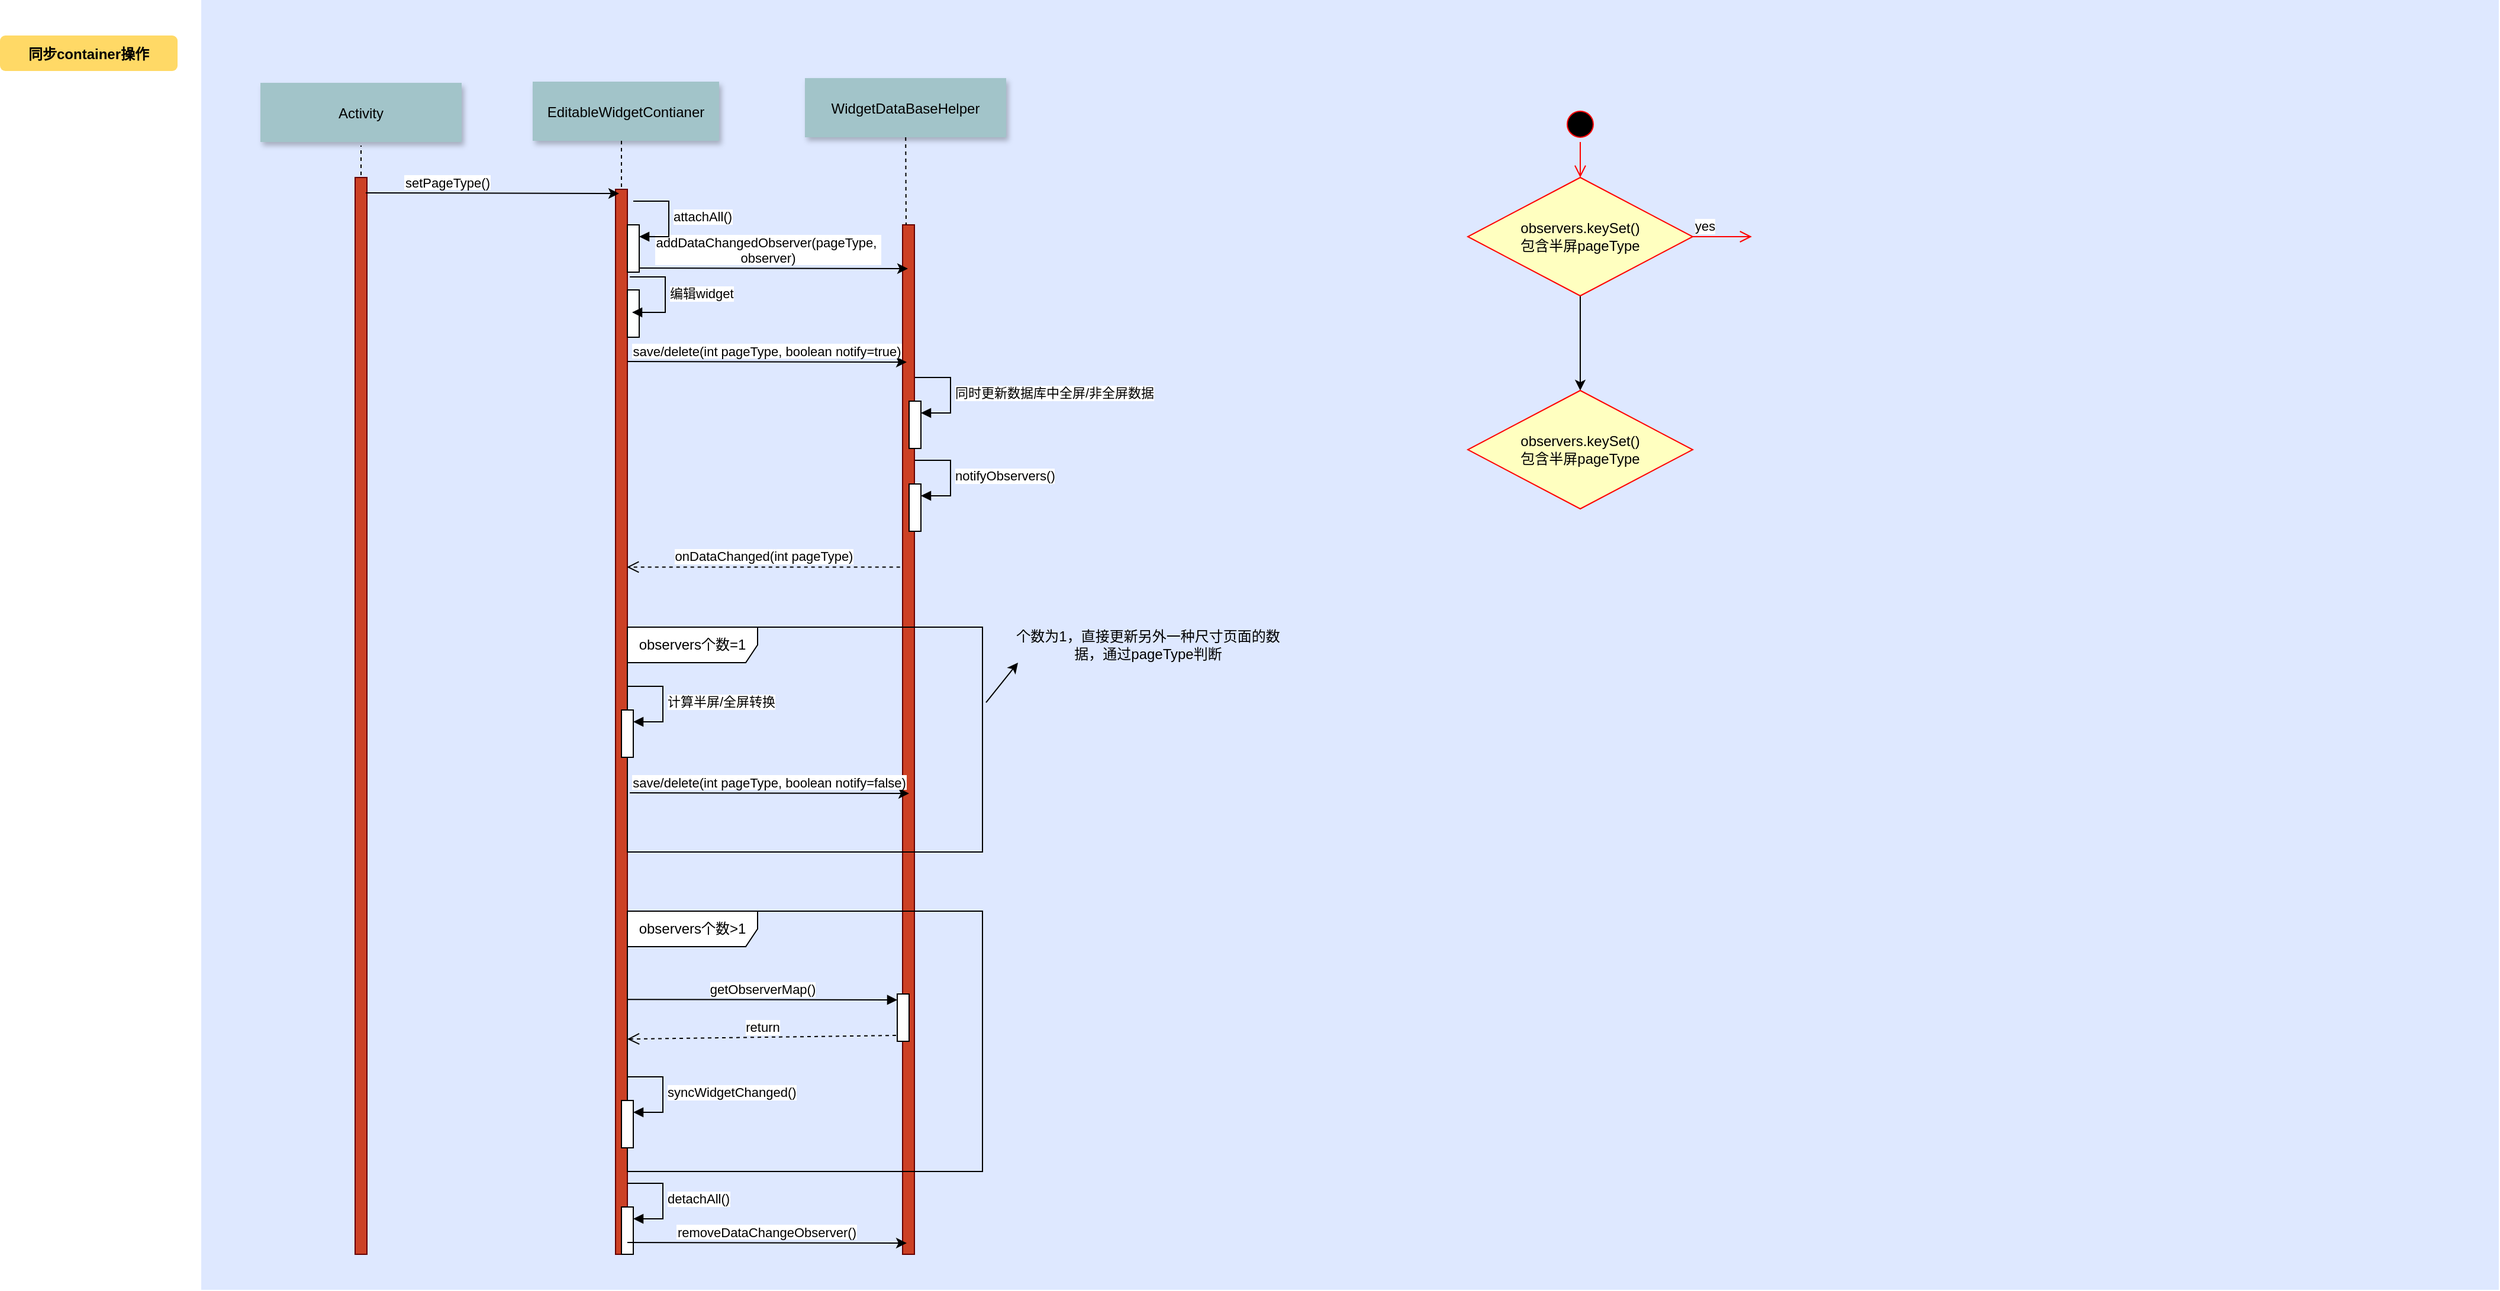 <mxfile version="25.0.3">
  <diagram name="Page-1" id="9361dd3d-8414-5efd-6122-117bd74ce7a7">
    <mxGraphModel dx="1820" dy="1132" grid="1" gridSize="10" guides="1" tooltips="1" connect="1" arrows="1" fold="1" page="0" pageScale="1.5" pageWidth="826" pageHeight="1169" background="none" math="0" shadow="0">
      <root>
        <mxCell id="0" />
        <mxCell id="1" parent="0" />
        <mxCell id="69" value="" style="fillColor=#DEE8FF;strokeColor=none" parent="1" vertex="1">
          <mxGeometry x="-150" y="-40" width="1941" height="1090" as="geometry" />
        </mxCell>
        <mxCell id="2" value="" style="fillColor=#CC4125;strokeColor=#660000" parent="1" vertex="1">
          <mxGeometry x="200" y="120" width="10" height="900" as="geometry" />
        </mxCell>
        <mxCell id="4" value="EditableWidgetContianer" style="shadow=1;fillColor=#A2C4C9;strokeColor=none" parent="1" vertex="1">
          <mxGeometry x="130" y="29" width="157.5" height="50" as="geometry" />
        </mxCell>
        <mxCell id="6" value="" style="fillColor=#CC4125;strokeColor=#660000" parent="1" vertex="1">
          <mxGeometry x="442.5" y="150" width="10" height="870" as="geometry" />
        </mxCell>
        <mxCell id="7" value="WidgetDataBaseHelper" style="shadow=1;fillColor=#A2C4C9;strokeColor=none" parent="1" vertex="1">
          <mxGeometry x="360" y="26" width="170" height="50" as="geometry" />
        </mxCell>
        <mxCell id="8" value="" style="edgeStyle=none;endArrow=none;dashed=1" parent="1" source="7" target="6" edge="1">
          <mxGeometry x="272.335" y="165" width="100" height="100" as="geometry">
            <mxPoint x="347.259" y="110" as="sourcePoint" />
            <mxPoint x="347.576" y="165" as="targetPoint" />
          </mxGeometry>
        </mxCell>
        <mxCell id="9" value="addDataChangedObserver(pageType, &#xa;observer)" style="edgeStyle=none;verticalLabelPosition=top;verticalAlign=bottom;" parent="1" edge="1">
          <mxGeometry x="220" y="92" width="100" height="100" as="geometry">
            <mxPoint x="211" y="186.5" as="sourcePoint" />
            <mxPoint x="447" y="187" as="targetPoint" />
          </mxGeometry>
        </mxCell>
        <mxCell id="33" value="" style="edgeStyle=elbowEdgeStyle;elbow=horizontal;endArrow=none;dashed=1" parent="1" source="4" target="2" edge="1">
          <mxGeometry x="230.0" y="310" width="100" height="100" as="geometry">
            <mxPoint x="230.0" y="410" as="sourcePoint" />
            <mxPoint x="330" y="310" as="targetPoint" />
          </mxGeometry>
        </mxCell>
        <mxCell id="71" value="同步container操作" style="rounded=1;fontStyle=1;fillColor=#FFD966;strokeColor=none" parent="1" vertex="1">
          <mxGeometry x="-320" y="-10" width="150" height="30" as="geometry" />
        </mxCell>
        <mxCell id="1cmuNa6uKXrp0ozcfd2a-91" value="" style="html=1;points=[[0,0,0,0,5],[0,1,0,0,-5],[1,0,0,0,5],[1,1,0,0,-5]];perimeter=orthogonalPerimeter;outlineConnect=0;targetShapes=umlLifeline;portConstraint=eastwest;newEdgeStyle={&quot;curved&quot;:0,&quot;rounded&quot;:0};" vertex="1" parent="1">
          <mxGeometry x="210" y="205" width="10" height="40" as="geometry" />
        </mxCell>
        <mxCell id="1cmuNa6uKXrp0ozcfd2a-92" value="编辑widget" style="html=1;align=left;spacingLeft=2;endArrow=block;rounded=0;edgeStyle=orthogonalEdgeStyle;curved=0;rounded=0;" edge="1" parent="1">
          <mxGeometry relative="1" as="geometry">
            <mxPoint x="212" y="194" as="sourcePoint" />
            <Array as="points">
              <mxPoint x="242" y="224" />
            </Array>
            <mxPoint x="214" y="224" as="targetPoint" />
          </mxGeometry>
        </mxCell>
        <mxCell id="1cmuNa6uKXrp0ozcfd2a-93" value="save/delete(int pageType, boolean notify=true)" style="edgeStyle=none;verticalLabelPosition=top;verticalAlign=bottom;" edge="1" parent="1">
          <mxGeometry x="220" y="92" width="100" height="100" as="geometry">
            <mxPoint x="210" y="265.5" as="sourcePoint" />
            <mxPoint x="446" y="266" as="targetPoint" />
          </mxGeometry>
        </mxCell>
        <mxCell id="1cmuNa6uKXrp0ozcfd2a-94" value="" style="html=1;points=[[0,0,0,0,5],[0,1,0,0,-5],[1,0,0,0,5],[1,1,0,0,-5]];perimeter=orthogonalPerimeter;outlineConnect=0;targetShapes=umlLifeline;portConstraint=eastwest;newEdgeStyle={&quot;curved&quot;:0,&quot;rounded&quot;:0};" vertex="1" parent="1">
          <mxGeometry x="448" y="299" width="10" height="40" as="geometry" />
        </mxCell>
        <mxCell id="1cmuNa6uKXrp0ozcfd2a-95" value="同时更新数据库中全屏/非全屏数据" style="html=1;align=left;spacingLeft=2;endArrow=block;rounded=0;edgeStyle=orthogonalEdgeStyle;curved=0;rounded=0;" edge="1" target="1cmuNa6uKXrp0ozcfd2a-94" parent="1">
          <mxGeometry relative="1" as="geometry">
            <mxPoint x="453" y="279" as="sourcePoint" />
            <Array as="points">
              <mxPoint x="483" y="309" />
            </Array>
          </mxGeometry>
        </mxCell>
        <mxCell id="1cmuNa6uKXrp0ozcfd2a-96" value="" style="html=1;points=[[0,0,0,0,5],[0,1,0,0,-5],[1,0,0,0,5],[1,1,0,0,-5]];perimeter=orthogonalPerimeter;outlineConnect=0;targetShapes=umlLifeline;portConstraint=eastwest;newEdgeStyle={&quot;curved&quot;:0,&quot;rounded&quot;:0};" vertex="1" parent="1">
          <mxGeometry x="448" y="369" width="10" height="40" as="geometry" />
        </mxCell>
        <mxCell id="1cmuNa6uKXrp0ozcfd2a-97" value="notifyObservers()" style="html=1;align=left;spacingLeft=2;endArrow=block;rounded=0;edgeStyle=orthogonalEdgeStyle;curved=0;rounded=0;" edge="1" target="1cmuNa6uKXrp0ozcfd2a-96" parent="1">
          <mxGeometry relative="1" as="geometry">
            <mxPoint x="453" y="349" as="sourcePoint" />
            <Array as="points">
              <mxPoint x="483" y="379" />
            </Array>
          </mxGeometry>
        </mxCell>
        <mxCell id="1cmuNa6uKXrp0ozcfd2a-104" value="&lt;div&gt;onDataChanged(int pageType)&lt;/div&gt;" style="html=1;verticalAlign=bottom;endArrow=open;dashed=1;endSize=8;curved=0;rounded=0;exitX=0.248;exitY=0.538;exitDx=0;exitDy=0;exitPerimeter=0;entryX=0.101;entryY=0.538;entryDx=0;entryDy=0;entryPerimeter=0;" edge="1" parent="1">
          <mxGeometry x="-0.003" relative="1" as="geometry">
            <mxPoint x="440.36" y="439.24" as="sourcePoint" />
            <mxPoint x="209.57" y="439.24" as="targetPoint" />
            <mxPoint as="offset" />
          </mxGeometry>
        </mxCell>
        <mxCell id="1cmuNa6uKXrp0ozcfd2a-111" value="observers个数=1" style="shape=umlFrame;whiteSpace=wrap;html=1;pointerEvents=0;width=110;height=30;" vertex="1" parent="1">
          <mxGeometry x="210" y="490" width="300" height="190" as="geometry" />
        </mxCell>
        <mxCell id="1cmuNa6uKXrp0ozcfd2a-112" value="" style="html=1;points=[[0,0,0,0,5],[0,1,0,0,-5],[1,0,0,0,5],[1,1,0,0,-5]];perimeter=orthogonalPerimeter;outlineConnect=0;targetShapes=umlLifeline;portConstraint=eastwest;newEdgeStyle={&quot;curved&quot;:0,&quot;rounded&quot;:0};" vertex="1" parent="1">
          <mxGeometry x="205" y="560" width="10" height="40" as="geometry" />
        </mxCell>
        <mxCell id="1cmuNa6uKXrp0ozcfd2a-113" value="计算半屏/全屏转换" style="html=1;align=left;spacingLeft=2;endArrow=block;rounded=0;edgeStyle=orthogonalEdgeStyle;curved=0;rounded=0;" edge="1" target="1cmuNa6uKXrp0ozcfd2a-112" parent="1">
          <mxGeometry relative="1" as="geometry">
            <mxPoint x="210" y="540" as="sourcePoint" />
            <Array as="points">
              <mxPoint x="240" y="570" />
            </Array>
          </mxGeometry>
        </mxCell>
        <mxCell id="1cmuNa6uKXrp0ozcfd2a-114" value="save/delete(int pageType, boolean notify=false)" style="edgeStyle=none;verticalLabelPosition=top;verticalAlign=bottom;" edge="1" parent="1">
          <mxGeometry x="220" y="92" width="100" height="100" as="geometry">
            <mxPoint x="212" y="630" as="sourcePoint" />
            <mxPoint x="448" y="630.5" as="targetPoint" />
          </mxGeometry>
        </mxCell>
        <mxCell id="1cmuNa6uKXrp0ozcfd2a-116" value="observers个数&amp;gt;1" style="shape=umlFrame;whiteSpace=wrap;html=1;pointerEvents=0;width=110;height=30;" vertex="1" parent="1">
          <mxGeometry x="210" y="730" width="300" height="220" as="geometry" />
        </mxCell>
        <mxCell id="1cmuNa6uKXrp0ozcfd2a-120" value="" style="html=1;points=[[0,0,0,0,5],[0,1,0,0,-5],[1,0,0,0,5],[1,1,0,0,-5]];perimeter=orthogonalPerimeter;outlineConnect=0;targetShapes=umlLifeline;portConstraint=eastwest;newEdgeStyle={&quot;curved&quot;:0,&quot;rounded&quot;:0};" vertex="1" parent="1">
          <mxGeometry x="438" y="800" width="10" height="40" as="geometry" />
        </mxCell>
        <mxCell id="1cmuNa6uKXrp0ozcfd2a-121" value="getObserverMap()" style="html=1;verticalAlign=bottom;endArrow=block;curved=0;rounded=0;entryX=0;entryY=0;entryDx=0;entryDy=5;exitX=0;exitY=0.339;exitDx=0;exitDy=0;exitPerimeter=0;" edge="1" target="1cmuNa6uKXrp0ozcfd2a-120" parent="1" source="1cmuNa6uKXrp0ozcfd2a-116">
          <mxGeometry relative="1" as="geometry">
            <mxPoint x="210" y="805" as="sourcePoint" />
          </mxGeometry>
        </mxCell>
        <mxCell id="1cmuNa6uKXrp0ozcfd2a-122" value="return" style="html=1;verticalAlign=bottom;endArrow=open;dashed=1;endSize=8;curved=0;rounded=0;exitX=0;exitY=1;exitDx=0;exitDy=-5;entryX=0.003;entryY=0.47;entryDx=0;entryDy=0;entryPerimeter=0;exitPerimeter=0;" edge="1" parent="1">
          <mxGeometry relative="1" as="geometry">
            <mxPoint x="209.96" y="838.1" as="targetPoint" />
            <mxPoint x="437" y="835" as="sourcePoint" />
          </mxGeometry>
        </mxCell>
        <mxCell id="1cmuNa6uKXrp0ozcfd2a-125" value="" style="html=1;points=[[0,0,0,0,5],[0,1,0,0,-5],[1,0,0,0,5],[1,1,0,0,-5]];perimeter=orthogonalPerimeter;outlineConnect=0;targetShapes=umlLifeline;portConstraint=eastwest;newEdgeStyle={&quot;curved&quot;:0,&quot;rounded&quot;:0};" vertex="1" parent="1">
          <mxGeometry x="205" y="890" width="10" height="40" as="geometry" />
        </mxCell>
        <mxCell id="1cmuNa6uKXrp0ozcfd2a-126" value="&lt;div&gt;syncWidgetChanged()&lt;/div&gt;" style="html=1;align=left;spacingLeft=2;endArrow=block;rounded=0;edgeStyle=orthogonalEdgeStyle;curved=0;rounded=0;" edge="1" target="1cmuNa6uKXrp0ozcfd2a-125" parent="1">
          <mxGeometry relative="1" as="geometry">
            <mxPoint x="210" y="870" as="sourcePoint" />
            <Array as="points">
              <mxPoint x="240" y="900" />
            </Array>
          </mxGeometry>
        </mxCell>
        <mxCell id="1cmuNa6uKXrp0ozcfd2a-127" value="个数为1，直接更新另外一种尺寸页面的数据，通过pageType判断" style="text;html=1;align=center;verticalAlign=middle;whiteSpace=wrap;rounded=0;" vertex="1" parent="1">
          <mxGeometry x="530" y="490" width="240" height="30" as="geometry" />
        </mxCell>
        <mxCell id="1cmuNa6uKXrp0ozcfd2a-128" value="" style="endArrow=classic;html=1;rounded=0;exitX=1.01;exitY=0.335;exitDx=0;exitDy=0;exitPerimeter=0;" edge="1" parent="1" source="1cmuNa6uKXrp0ozcfd2a-111">
          <mxGeometry width="50" height="50" relative="1" as="geometry">
            <mxPoint x="500" y="560" as="sourcePoint" />
            <mxPoint x="540" y="520" as="targetPoint" />
          </mxGeometry>
        </mxCell>
        <mxCell id="1cmuNa6uKXrp0ozcfd2a-130" value="Activity" style="shadow=1;fillColor=#A2C4C9;strokeColor=none" vertex="1" parent="1">
          <mxGeometry x="-100" y="30" width="170" height="50" as="geometry" />
        </mxCell>
        <mxCell id="1cmuNa6uKXrp0ozcfd2a-134" value="" style="edgeStyle=elbowEdgeStyle;elbow=horizontal;endArrow=none;dashed=1;exitX=0.5;exitY=1;exitDx=0;exitDy=0;" edge="1" parent="1">
          <mxGeometry x="230.0" y="310" width="100" height="100" as="geometry">
            <mxPoint x="-15" y="204" as="sourcePoint" />
            <mxPoint x="-15" y="83" as="targetPoint" />
          </mxGeometry>
        </mxCell>
        <mxCell id="1cmuNa6uKXrp0ozcfd2a-135" value="" style="fillColor=#CC4125;strokeColor=#660000" vertex="1" parent="1">
          <mxGeometry x="-20" y="110" width="10" height="910" as="geometry" />
        </mxCell>
        <mxCell id="1cmuNa6uKXrp0ozcfd2a-136" value="setPageType()" style="edgeStyle=none;verticalLabelPosition=top;verticalAlign=bottom;labelPosition=left;align=right;exitX=0.6;exitY=0.039;exitDx=0;exitDy=0;exitPerimeter=0;" edge="1" parent="1">
          <mxGeometry x="110" y="49.5" width="100" height="100" as="geometry">
            <mxPoint x="-11" y="123" as="sourcePoint" />
            <mxPoint x="203" y="123.5" as="targetPoint" />
          </mxGeometry>
        </mxCell>
        <mxCell id="1cmuNa6uKXrp0ozcfd2a-138" value="" style="html=1;points=[[0,0,0,0,5],[0,1,0,0,-5],[1,0,0,0,5],[1,1,0,0,-5]];perimeter=orthogonalPerimeter;outlineConnect=0;targetShapes=umlLifeline;portConstraint=eastwest;newEdgeStyle={&quot;curved&quot;:0,&quot;rounded&quot;:0};" vertex="1" parent="1">
          <mxGeometry x="210" y="150" width="10" height="40" as="geometry" />
        </mxCell>
        <mxCell id="1cmuNa6uKXrp0ozcfd2a-139" value="attachAll()" style="html=1;align=left;spacingLeft=2;endArrow=block;rounded=0;edgeStyle=orthogonalEdgeStyle;curved=0;rounded=0;" edge="1" target="1cmuNa6uKXrp0ozcfd2a-138" parent="1">
          <mxGeometry relative="1" as="geometry">
            <mxPoint x="215" y="130" as="sourcePoint" />
            <Array as="points">
              <mxPoint x="245" y="160" />
            </Array>
          </mxGeometry>
        </mxCell>
        <mxCell id="1cmuNa6uKXrp0ozcfd2a-140" value="" style="html=1;points=[[0,0,0,0,5],[0,1,0,0,-5],[1,0,0,0,5],[1,1,0,0,-5]];perimeter=orthogonalPerimeter;outlineConnect=0;targetShapes=umlLifeline;portConstraint=eastwest;newEdgeStyle={&quot;curved&quot;:0,&quot;rounded&quot;:0};" vertex="1" parent="1">
          <mxGeometry x="205" y="980" width="10" height="40" as="geometry" />
        </mxCell>
        <mxCell id="1cmuNa6uKXrp0ozcfd2a-141" value="detachAll()" style="html=1;align=left;spacingLeft=2;endArrow=block;rounded=0;edgeStyle=orthogonalEdgeStyle;curved=0;rounded=0;" edge="1" target="1cmuNa6uKXrp0ozcfd2a-140" parent="1">
          <mxGeometry relative="1" as="geometry">
            <mxPoint x="210" y="960" as="sourcePoint" />
            <Array as="points">
              <mxPoint x="240" y="990" />
            </Array>
          </mxGeometry>
        </mxCell>
        <mxCell id="1cmuNa6uKXrp0ozcfd2a-142" value="removeDataChangeObserver()" style="edgeStyle=none;verticalLabelPosition=top;verticalAlign=bottom;" edge="1" parent="1">
          <mxGeometry x="220" y="92" width="100" height="100" as="geometry">
            <mxPoint x="210" y="1010" as="sourcePoint" />
            <mxPoint x="446" y="1010.5" as="targetPoint" />
          </mxGeometry>
        </mxCell>
        <mxCell id="1cmuNa6uKXrp0ozcfd2a-143" value="" style="ellipse;html=1;shape=startState;fillColor=#000000;strokeColor=#ff0000;" vertex="1" parent="1">
          <mxGeometry x="1000" y="50" width="30" height="30" as="geometry" />
        </mxCell>
        <mxCell id="1cmuNa6uKXrp0ozcfd2a-144" value="" style="edgeStyle=orthogonalEdgeStyle;html=1;verticalAlign=bottom;endArrow=open;endSize=8;strokeColor=#ff0000;rounded=0;" edge="1" source="1cmuNa6uKXrp0ozcfd2a-143" parent="1">
          <mxGeometry relative="1" as="geometry">
            <mxPoint x="1015" y="110" as="targetPoint" />
          </mxGeometry>
        </mxCell>
        <mxCell id="1cmuNa6uKXrp0ozcfd2a-159" value="" style="edgeStyle=orthogonalEdgeStyle;rounded=0;orthogonalLoop=1;jettySize=auto;html=1;" edge="1" parent="1" source="1cmuNa6uKXrp0ozcfd2a-146" target="1cmuNa6uKXrp0ozcfd2a-158">
          <mxGeometry relative="1" as="geometry" />
        </mxCell>
        <mxCell id="1cmuNa6uKXrp0ozcfd2a-146" value="&lt;div&gt;observers.keySet()&lt;/div&gt;&lt;div&gt;包含半屏pageType&lt;/div&gt;" style="rhombus;whiteSpace=wrap;html=1;fontColor=#000000;fillColor=#ffffc0;strokeColor=#ff0000;" vertex="1" parent="1">
          <mxGeometry x="920" y="110" width="190" height="100" as="geometry" />
        </mxCell>
        <mxCell id="1cmuNa6uKXrp0ozcfd2a-147" value="&lt;div&gt;yes&lt;/div&gt;" style="edgeStyle=orthogonalEdgeStyle;html=1;align=left;verticalAlign=bottom;endArrow=open;endSize=8;strokeColor=#ff0000;rounded=0;" edge="1" source="1cmuNa6uKXrp0ozcfd2a-146" parent="1">
          <mxGeometry x="-1" relative="1" as="geometry">
            <mxPoint x="1160" y="160" as="targetPoint" />
          </mxGeometry>
        </mxCell>
        <mxCell id="1cmuNa6uKXrp0ozcfd2a-158" value="&lt;div&gt;observers.keySet()&lt;/div&gt;&lt;div&gt;包含半屏pageType&lt;/div&gt;" style="rhombus;whiteSpace=wrap;html=1;fontColor=#000000;fillColor=#ffffc0;strokeColor=#ff0000;" vertex="1" parent="1">
          <mxGeometry x="920" y="290" width="190" height="100" as="geometry" />
        </mxCell>
      </root>
    </mxGraphModel>
  </diagram>
</mxfile>
